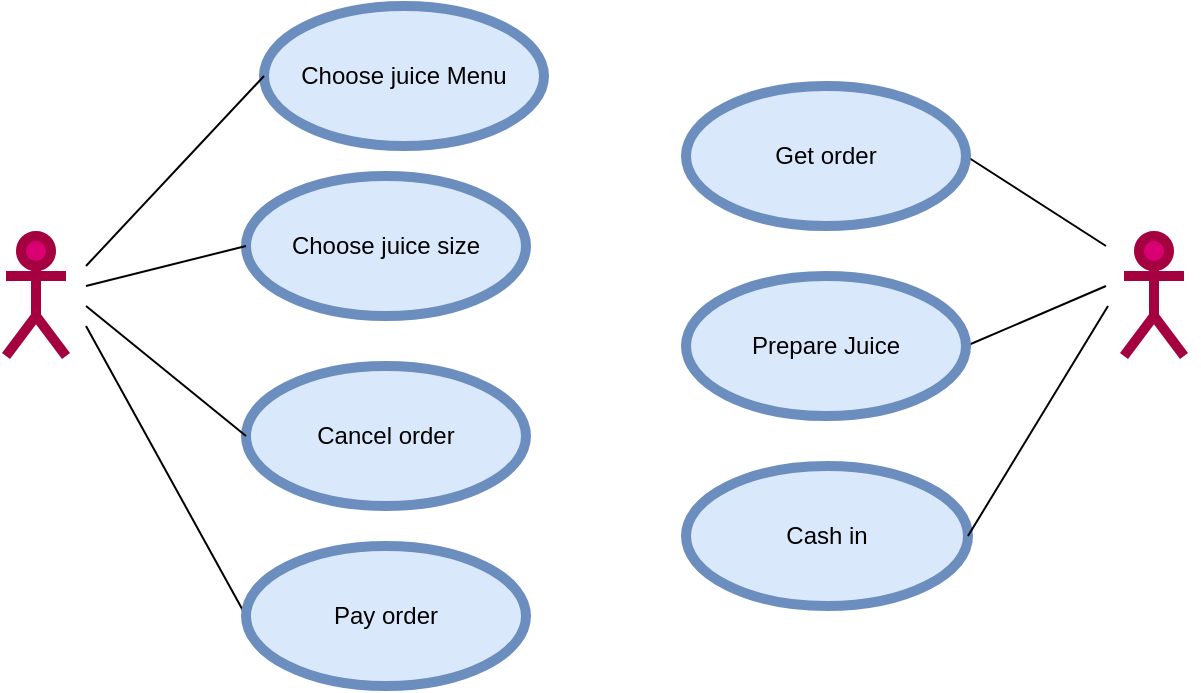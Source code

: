 <mxfile version="18.1.3" type="github">
  <diagram id="wkbdaEnrbXeY8MJsiPsy" name="Page-1">
    <mxGraphModel dx="868" dy="425" grid="1" gridSize="10" guides="1" tooltips="1" connect="1" arrows="1" fold="1" page="1" pageScale="1" pageWidth="827" pageHeight="1169" math="0" shadow="0">
      <root>
        <mxCell id="0" />
        <mxCell id="1" parent="0" />
        <mxCell id="j51ZYzBfSTIN8o8M2cnj-19" value="client" style="shape=umlActor;verticalLabelPosition=bottom;verticalAlign=top;html=1;strokeWidth=5;fillColor=#d80073;fontColor=#ffffff;strokeColor=#A50040;" vertex="1" parent="1">
          <mxGeometry x="140" y="215" width="30" height="60" as="geometry" />
        </mxCell>
        <mxCell id="j51ZYzBfSTIN8o8M2cnj-20" style="edgeStyle=none;rounded=0;orthogonalLoop=1;jettySize=auto;html=1;exitX=0;exitY=0.5;exitDx=0;exitDy=0;endArrow=none;endFill=0;strokeColor=#000000;" edge="1" parent="1" source="j51ZYzBfSTIN8o8M2cnj-21">
          <mxGeometry relative="1" as="geometry">
            <mxPoint x="180" y="260" as="targetPoint" />
          </mxGeometry>
        </mxCell>
        <mxCell id="j51ZYzBfSTIN8o8M2cnj-21" value="Pay order" style="ellipse;whiteSpace=wrap;html=1;fillColor=#dae8fc;strokeColor=#6c8ebf;strokeWidth=5;" vertex="1" parent="1">
          <mxGeometry x="260" y="370" width="140" height="70" as="geometry" />
        </mxCell>
        <mxCell id="j51ZYzBfSTIN8o8M2cnj-22" value="Barmaid" style="shape=umlActor;verticalLabelPosition=bottom;verticalAlign=top;html=1;fillColor=#d80073;strokeColor=#A50040;strokeWidth=5;fontColor=#ffffff;" vertex="1" parent="1">
          <mxGeometry x="699" y="215" width="30" height="60" as="geometry" />
        </mxCell>
        <mxCell id="j51ZYzBfSTIN8o8M2cnj-25" style="edgeStyle=none;rounded=0;orthogonalLoop=1;jettySize=auto;html=1;exitX=1;exitY=0.5;exitDx=0;exitDy=0;endArrow=none;endFill=0;strokeColor=#000000;" edge="1" parent="1" source="j51ZYzBfSTIN8o8M2cnj-26">
          <mxGeometry relative="1" as="geometry">
            <mxPoint x="690" y="220" as="targetPoint" />
          </mxGeometry>
        </mxCell>
        <mxCell id="j51ZYzBfSTIN8o8M2cnj-26" value="Get order" style="ellipse;whiteSpace=wrap;html=1;fillColor=#dae8fc;strokeColor=#6c8ebf;strokeWidth=5;" vertex="1" parent="1">
          <mxGeometry x="480" y="140" width="140" height="70" as="geometry" />
        </mxCell>
        <mxCell id="j51ZYzBfSTIN8o8M2cnj-27" style="edgeStyle=none;rounded=0;orthogonalLoop=1;jettySize=auto;html=1;exitX=1;exitY=0.5;exitDx=0;exitDy=0;endArrow=none;endFill=0;strokeColor=#000000;" edge="1" parent="1" source="j51ZYzBfSTIN8o8M2cnj-28">
          <mxGeometry relative="1" as="geometry">
            <mxPoint x="690" y="240" as="targetPoint" />
          </mxGeometry>
        </mxCell>
        <mxCell id="j51ZYzBfSTIN8o8M2cnj-28" value="Prepare Juice" style="ellipse;whiteSpace=wrap;html=1;fillColor=#dae8fc;strokeColor=#6c8ebf;strokeWidth=5;" vertex="1" parent="1">
          <mxGeometry x="480" y="235" width="140" height="70" as="geometry" />
        </mxCell>
        <mxCell id="j51ZYzBfSTIN8o8M2cnj-29" value="Cash in" style="ellipse;whiteSpace=wrap;html=1;fillColor=#dae8fc;strokeColor=#6c8ebf;strokeWidth=5;" vertex="1" parent="1">
          <mxGeometry x="480" y="330" width="141" height="70" as="geometry" />
        </mxCell>
        <mxCell id="j51ZYzBfSTIN8o8M2cnj-30" value="Choose juice Menu" style="ellipse;whiteSpace=wrap;html=1;fillColor=#dae8fc;strokeColor=#6c8ebf;strokeWidth=5;" vertex="1" parent="1">
          <mxGeometry x="269" y="100" width="140" height="70" as="geometry" />
        </mxCell>
        <mxCell id="j51ZYzBfSTIN8o8M2cnj-31" value="Choose juice size" style="ellipse;whiteSpace=wrap;html=1;fillColor=#dae8fc;strokeColor=#6c8ebf;strokeWidth=5;" vertex="1" parent="1">
          <mxGeometry x="260" y="185" width="140" height="70" as="geometry" />
        </mxCell>
        <mxCell id="j51ZYzBfSTIN8o8M2cnj-32" style="edgeStyle=none;rounded=0;orthogonalLoop=1;jettySize=auto;html=1;exitX=1;exitY=0.5;exitDx=0;exitDy=0;endArrow=none;endFill=0;strokeColor=#000000;" edge="1" parent="1" source="j51ZYzBfSTIN8o8M2cnj-29">
          <mxGeometry relative="1" as="geometry">
            <mxPoint x="691" y="250" as="targetPoint" />
            <mxPoint x="630" y="250" as="sourcePoint" />
          </mxGeometry>
        </mxCell>
        <mxCell id="j51ZYzBfSTIN8o8M2cnj-33" style="edgeStyle=none;rounded=0;orthogonalLoop=1;jettySize=auto;html=1;endArrow=none;endFill=0;strokeColor=#000000;entryX=0;entryY=0.5;entryDx=0;entryDy=0;" edge="1" parent="1" target="j51ZYzBfSTIN8o8M2cnj-30">
          <mxGeometry relative="1" as="geometry">
            <mxPoint x="699" y="270" as="targetPoint" />
            <mxPoint x="180" y="230" as="sourcePoint" />
          </mxGeometry>
        </mxCell>
        <mxCell id="j51ZYzBfSTIN8o8M2cnj-34" style="edgeStyle=none;rounded=0;orthogonalLoop=1;jettySize=auto;html=1;endArrow=none;endFill=0;strokeColor=#000000;entryX=0;entryY=0.5;entryDx=0;entryDy=0;" edge="1" parent="1" target="j51ZYzBfSTIN8o8M2cnj-31">
          <mxGeometry relative="1" as="geometry">
            <mxPoint x="279" y="260" as="targetPoint" />
            <mxPoint x="180" y="240" as="sourcePoint" />
          </mxGeometry>
        </mxCell>
        <mxCell id="j51ZYzBfSTIN8o8M2cnj-35" value="Cancel order" style="ellipse;whiteSpace=wrap;html=1;fillColor=#dae8fc;strokeColor=#6c8ebf;strokeWidth=5;" vertex="1" parent="1">
          <mxGeometry x="260" y="280" width="140" height="70" as="geometry" />
        </mxCell>
        <mxCell id="j51ZYzBfSTIN8o8M2cnj-36" style="edgeStyle=none;rounded=0;orthogonalLoop=1;jettySize=auto;html=1;endArrow=none;endFill=0;strokeColor=#000000;entryX=0;entryY=0.5;entryDx=0;entryDy=0;" edge="1" parent="1" target="j51ZYzBfSTIN8o8M2cnj-35">
          <mxGeometry relative="1" as="geometry">
            <mxPoint x="270" y="230" as="targetPoint" />
            <mxPoint x="180" y="250" as="sourcePoint" />
          </mxGeometry>
        </mxCell>
      </root>
    </mxGraphModel>
  </diagram>
</mxfile>
